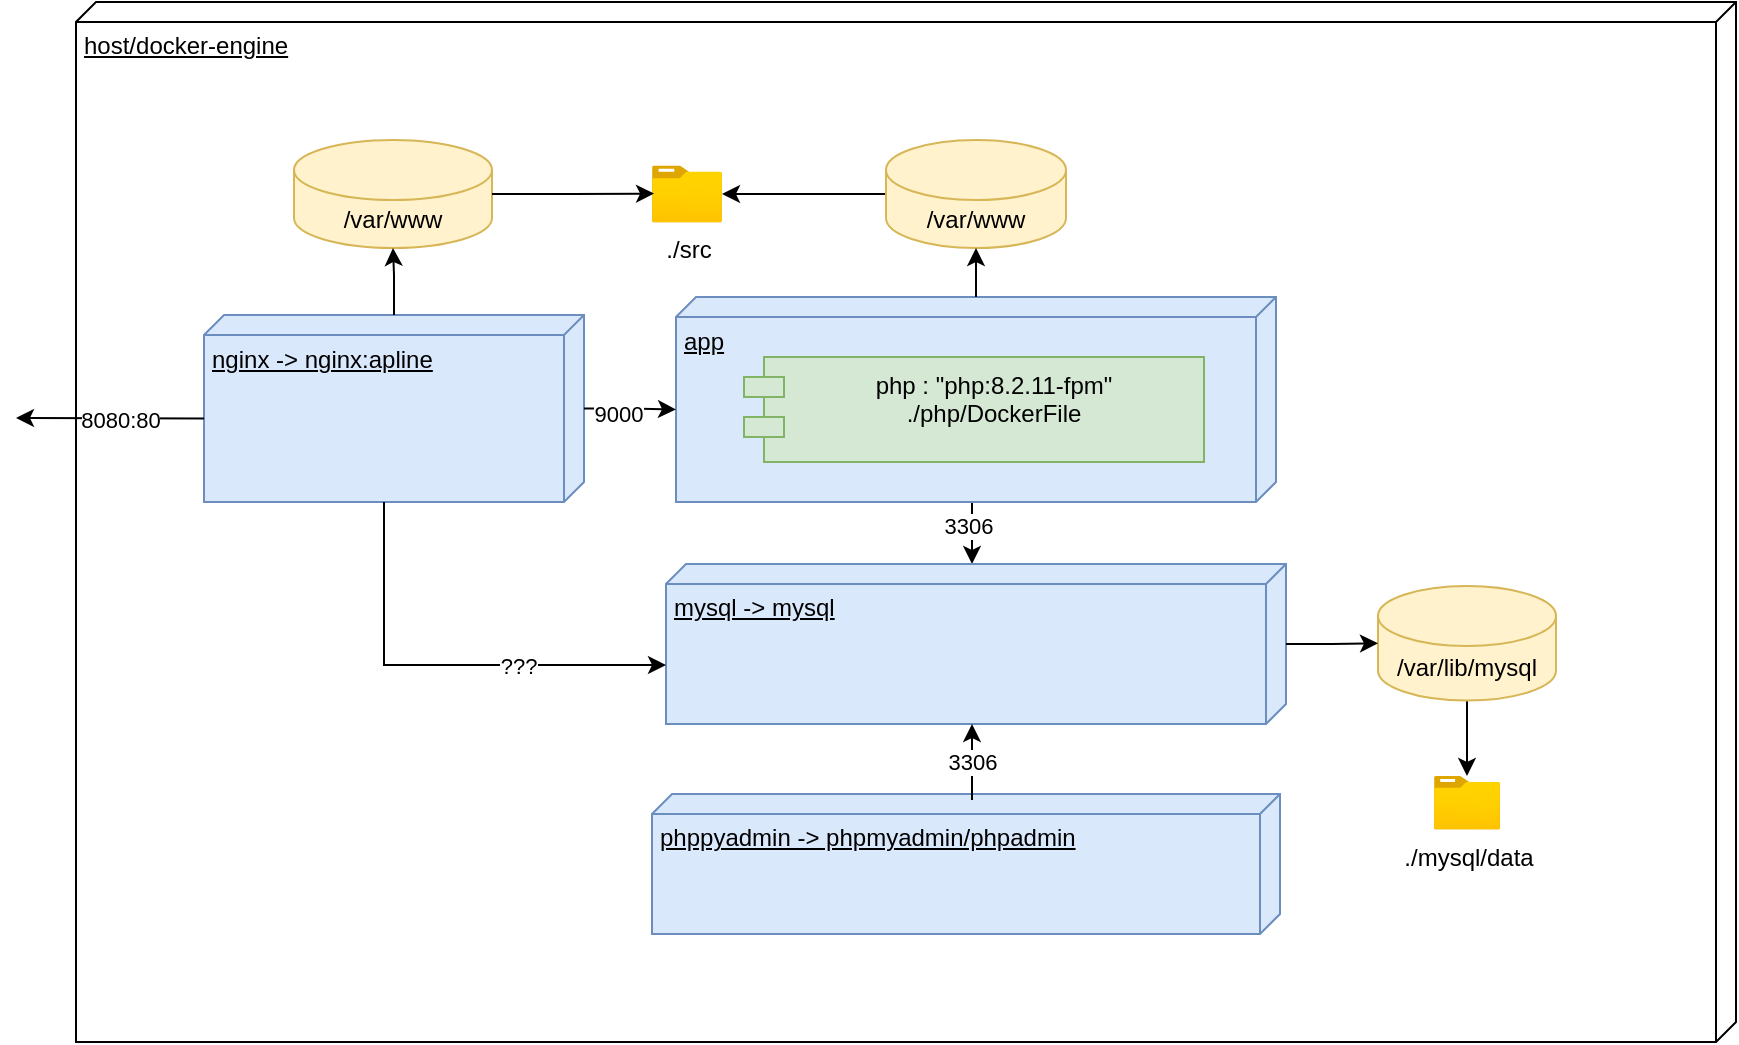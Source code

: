 <mxfile version="22.1.18" type="device">
  <diagram name="Page-1" id="wvdjwboCnqvLqHkGDaZv">
    <mxGraphModel dx="1314" dy="843" grid="1" gridSize="10" guides="1" tooltips="1" connect="1" arrows="1" fold="1" page="1" pageScale="1" pageWidth="1100" pageHeight="850" math="0" shadow="0">
      <root>
        <mxCell id="0" />
        <mxCell id="1" parent="0" />
        <mxCell id="mYIlwWjwxYL-IB4AvAaH-3" value="host/docker-engine" style="verticalAlign=top;align=left;spacingTop=8;spacingLeft=2;spacingRight=12;shape=cube;size=10;direction=south;fontStyle=4;html=1;whiteSpace=wrap;" vertex="1" parent="1">
          <mxGeometry x="210" y="150" width="830" height="520" as="geometry" />
        </mxCell>
        <mxCell id="mYIlwWjwxYL-IB4AvAaH-18" style="edgeStyle=orthogonalEdgeStyle;rounded=0;orthogonalLoop=1;jettySize=auto;html=1;" edge="1" parent="1">
          <mxGeometry relative="1" as="geometry">
            <mxPoint x="658" y="400" as="sourcePoint" />
            <mxPoint x="658" y="431" as="targetPoint" />
          </mxGeometry>
        </mxCell>
        <mxCell id="mYIlwWjwxYL-IB4AvAaH-38" value="3306" style="edgeLabel;html=1;align=center;verticalAlign=middle;resizable=0;points=[];" vertex="1" connectable="0" parent="mYIlwWjwxYL-IB4AvAaH-18">
          <mxGeometry x="-0.226" y="-2" relative="1" as="geometry">
            <mxPoint as="offset" />
          </mxGeometry>
        </mxCell>
        <mxCell id="mYIlwWjwxYL-IB4AvAaH-1" value="app" style="verticalAlign=top;align=left;spacingTop=8;spacingLeft=2;spacingRight=12;shape=cube;size=10;direction=south;fontStyle=4;html=1;whiteSpace=wrap;fillColor=#dae8fc;strokeColor=#6c8ebf;" vertex="1" parent="1">
          <mxGeometry x="510" y="297.5" width="300" height="102.5" as="geometry" />
        </mxCell>
        <mxCell id="mYIlwWjwxYL-IB4AvAaH-2" value="php : &quot;php:8.2.11-fpm&quot;&lt;br&gt;./php/DockerFile" style="shape=module;align=left;spacingLeft=20;align=center;verticalAlign=top;whiteSpace=wrap;html=1;fillColor=#d5e8d4;strokeColor=#82b366;" vertex="1" parent="1">
          <mxGeometry x="544" y="327.5" width="230" height="52.5" as="geometry" />
        </mxCell>
        <mxCell id="mYIlwWjwxYL-IB4AvAaH-32" style="edgeStyle=orthogonalEdgeStyle;rounded=0;orthogonalLoop=1;jettySize=auto;html=1;" edge="1" parent="1" source="mYIlwWjwxYL-IB4AvAaH-4" target="mYIlwWjwxYL-IB4AvAaH-27">
          <mxGeometry relative="1" as="geometry" />
        </mxCell>
        <mxCell id="mYIlwWjwxYL-IB4AvAaH-4" value="/var/www" style="shape=cylinder3;whiteSpace=wrap;html=1;boundedLbl=1;backgroundOutline=1;size=15;fillColor=#fff2cc;strokeColor=#d6b656;" vertex="1" parent="1">
          <mxGeometry x="615" y="219" width="90" height="54" as="geometry" />
        </mxCell>
        <mxCell id="mYIlwWjwxYL-IB4AvAaH-8" value="mysql -&amp;gt; mysql" style="verticalAlign=top;align=left;spacingTop=8;spacingLeft=2;spacingRight=12;shape=cube;size=10;direction=south;fontStyle=4;html=1;whiteSpace=wrap;fillColor=#dae8fc;strokeColor=#6c8ebf;" vertex="1" parent="1">
          <mxGeometry x="505" y="431" width="310" height="80" as="geometry" />
        </mxCell>
        <mxCell id="mYIlwWjwxYL-IB4AvAaH-9" value="nginx -&amp;gt; nginx:apline" style="verticalAlign=top;align=left;spacingTop=8;spacingLeft=2;spacingRight=12;shape=cube;size=10;direction=south;fontStyle=4;html=1;whiteSpace=wrap;fillColor=#dae8fc;strokeColor=#6c8ebf;" vertex="1" parent="1">
          <mxGeometry x="274" y="306.5" width="190" height="93.5" as="geometry" />
        </mxCell>
        <mxCell id="mYIlwWjwxYL-IB4AvAaH-35" style="edgeStyle=orthogonalEdgeStyle;rounded=0;orthogonalLoop=1;jettySize=auto;html=1;exitX=0.5;exitY=1;exitDx=0;exitDy=0;exitPerimeter=0;" edge="1" parent="1" source="mYIlwWjwxYL-IB4AvAaH-10" target="mYIlwWjwxYL-IB4AvAaH-33">
          <mxGeometry relative="1" as="geometry" />
        </mxCell>
        <mxCell id="mYIlwWjwxYL-IB4AvAaH-10" value="/var/lib/mysql" style="shape=cylinder3;whiteSpace=wrap;html=1;boundedLbl=1;backgroundOutline=1;size=15;fillColor=#fff2cc;strokeColor=#d6b656;" vertex="1" parent="1">
          <mxGeometry x="861" y="442" width="89" height="57.25" as="geometry" />
        </mxCell>
        <mxCell id="mYIlwWjwxYL-IB4AvAaH-11" style="edgeStyle=orthogonalEdgeStyle;rounded=0;orthogonalLoop=1;jettySize=auto;html=1;entryX=0;entryY=0.5;entryDx=0;entryDy=0;entryPerimeter=0;" edge="1" parent="1" source="mYIlwWjwxYL-IB4AvAaH-8" target="mYIlwWjwxYL-IB4AvAaH-10">
          <mxGeometry relative="1" as="geometry" />
        </mxCell>
        <mxCell id="mYIlwWjwxYL-IB4AvAaH-13" value="phppyadmin -&amp;gt; phpmyadmin/phpadmin" style="verticalAlign=top;align=left;spacingTop=8;spacingLeft=2;spacingRight=12;shape=cube;size=10;direction=south;fontStyle=4;html=1;whiteSpace=wrap;fillColor=#dae8fc;strokeColor=#6c8ebf;" vertex="1" parent="1">
          <mxGeometry x="498" y="546" width="314" height="70" as="geometry" />
        </mxCell>
        <mxCell id="mYIlwWjwxYL-IB4AvAaH-17" value="3306" style="edgeStyle=orthogonalEdgeStyle;rounded=0;orthogonalLoop=1;jettySize=auto;html=1;entryX=0;entryY=0;entryDx=80;entryDy=160;entryPerimeter=0;" edge="1" parent="1">
          <mxGeometry relative="1" as="geometry">
            <mxPoint x="658" y="549" as="sourcePoint" />
            <mxPoint x="658" y="511" as="targetPoint" />
          </mxGeometry>
        </mxCell>
        <mxCell id="mYIlwWjwxYL-IB4AvAaH-19" style="edgeStyle=orthogonalEdgeStyle;rounded=0;orthogonalLoop=1;jettySize=auto;html=1;entryX=0;entryY=0;entryDx=56.25;entryDy=300;entryPerimeter=0;" edge="1" parent="1" source="mYIlwWjwxYL-IB4AvAaH-9" target="mYIlwWjwxYL-IB4AvAaH-1">
          <mxGeometry relative="1" as="geometry" />
        </mxCell>
        <mxCell id="mYIlwWjwxYL-IB4AvAaH-39" value="9000" style="edgeLabel;html=1;align=center;verticalAlign=middle;resizable=0;points=[];" vertex="1" connectable="0" parent="mYIlwWjwxYL-IB4AvAaH-19">
          <mxGeometry x="-0.269" y="-2" relative="1" as="geometry">
            <mxPoint as="offset" />
          </mxGeometry>
        </mxCell>
        <mxCell id="mYIlwWjwxYL-IB4AvAaH-20" style="edgeStyle=orthogonalEdgeStyle;rounded=0;orthogonalLoop=1;jettySize=auto;html=1;entryX=0;entryY=0;entryDx=50.5;entryDy=310;entryPerimeter=0;exitX=0;exitY=0;exitDx=93.5;exitDy=100;exitPerimeter=0;" edge="1" parent="1" source="mYIlwWjwxYL-IB4AvAaH-9" target="mYIlwWjwxYL-IB4AvAaH-8">
          <mxGeometry relative="1" as="geometry" />
        </mxCell>
        <mxCell id="mYIlwWjwxYL-IB4AvAaH-45" value="???" style="edgeLabel;html=1;align=center;verticalAlign=middle;resizable=0;points=[];" vertex="1" connectable="0" parent="mYIlwWjwxYL-IB4AvAaH-20">
          <mxGeometry x="0.326" y="1" relative="1" as="geometry">
            <mxPoint x="1" y="1" as="offset" />
          </mxGeometry>
        </mxCell>
        <mxCell id="mYIlwWjwxYL-IB4AvAaH-22" style="edgeStyle=orthogonalEdgeStyle;rounded=0;orthogonalLoop=1;jettySize=auto;html=1;entryX=0.5;entryY=1;entryDx=0;entryDy=0;entryPerimeter=0;" edge="1" parent="1" source="mYIlwWjwxYL-IB4AvAaH-1" target="mYIlwWjwxYL-IB4AvAaH-4">
          <mxGeometry relative="1" as="geometry" />
        </mxCell>
        <mxCell id="mYIlwWjwxYL-IB4AvAaH-27" value="./src" style="image;aspect=fixed;html=1;points=[];align=center;fontSize=12;image=img/lib/azure2/general/Folder_Blank.svg;" vertex="1" parent="1">
          <mxGeometry x="498" y="231.8" width="35" height="28.4" as="geometry" />
        </mxCell>
        <mxCell id="mYIlwWjwxYL-IB4AvAaH-28" value="/var/www" style="shape=cylinder3;whiteSpace=wrap;html=1;boundedLbl=1;backgroundOutline=1;size=15;fillColor=#fff2cc;strokeColor=#d6b656;" vertex="1" parent="1">
          <mxGeometry x="319" y="219" width="99" height="54" as="geometry" />
        </mxCell>
        <mxCell id="mYIlwWjwxYL-IB4AvAaH-29" style="edgeStyle=orthogonalEdgeStyle;rounded=0;orthogonalLoop=1;jettySize=auto;html=1;entryX=0.5;entryY=1;entryDx=0;entryDy=0;entryPerimeter=0;" edge="1" parent="1" source="mYIlwWjwxYL-IB4AvAaH-9" target="mYIlwWjwxYL-IB4AvAaH-28">
          <mxGeometry relative="1" as="geometry" />
        </mxCell>
        <mxCell id="mYIlwWjwxYL-IB4AvAaH-30" style="edgeStyle=orthogonalEdgeStyle;rounded=0;orthogonalLoop=1;jettySize=auto;html=1;entryX=0.029;entryY=0.493;entryDx=0;entryDy=0;entryPerimeter=0;" edge="1" parent="1" source="mYIlwWjwxYL-IB4AvAaH-28" target="mYIlwWjwxYL-IB4AvAaH-27">
          <mxGeometry relative="1" as="geometry" />
        </mxCell>
        <mxCell id="mYIlwWjwxYL-IB4AvAaH-33" value="./mysql/data" style="image;aspect=fixed;html=1;points=[];align=center;fontSize=12;image=img/lib/azure2/general/Folder_Blank.svg;" vertex="1" parent="1">
          <mxGeometry x="889" y="537" width="33" height="26.78" as="geometry" />
        </mxCell>
        <mxCell id="mYIlwWjwxYL-IB4AvAaH-42" value="" style="endArrow=classic;html=1;rounded=0;exitX=0;exitY=0;exitDx=51.75;exitDy=190;exitPerimeter=0;" edge="1" parent="1" source="mYIlwWjwxYL-IB4AvAaH-9">
          <mxGeometry width="50" height="50" relative="1" as="geometry">
            <mxPoint x="620" y="470" as="sourcePoint" />
            <mxPoint x="180" y="358" as="targetPoint" />
          </mxGeometry>
        </mxCell>
        <mxCell id="mYIlwWjwxYL-IB4AvAaH-43" value="8080:80" style="edgeLabel;html=1;align=center;verticalAlign=middle;resizable=0;points=[];" vertex="1" connectable="0" parent="mYIlwWjwxYL-IB4AvAaH-42">
          <mxGeometry x="-0.096" y="1" relative="1" as="geometry">
            <mxPoint as="offset" />
          </mxGeometry>
        </mxCell>
      </root>
    </mxGraphModel>
  </diagram>
</mxfile>
